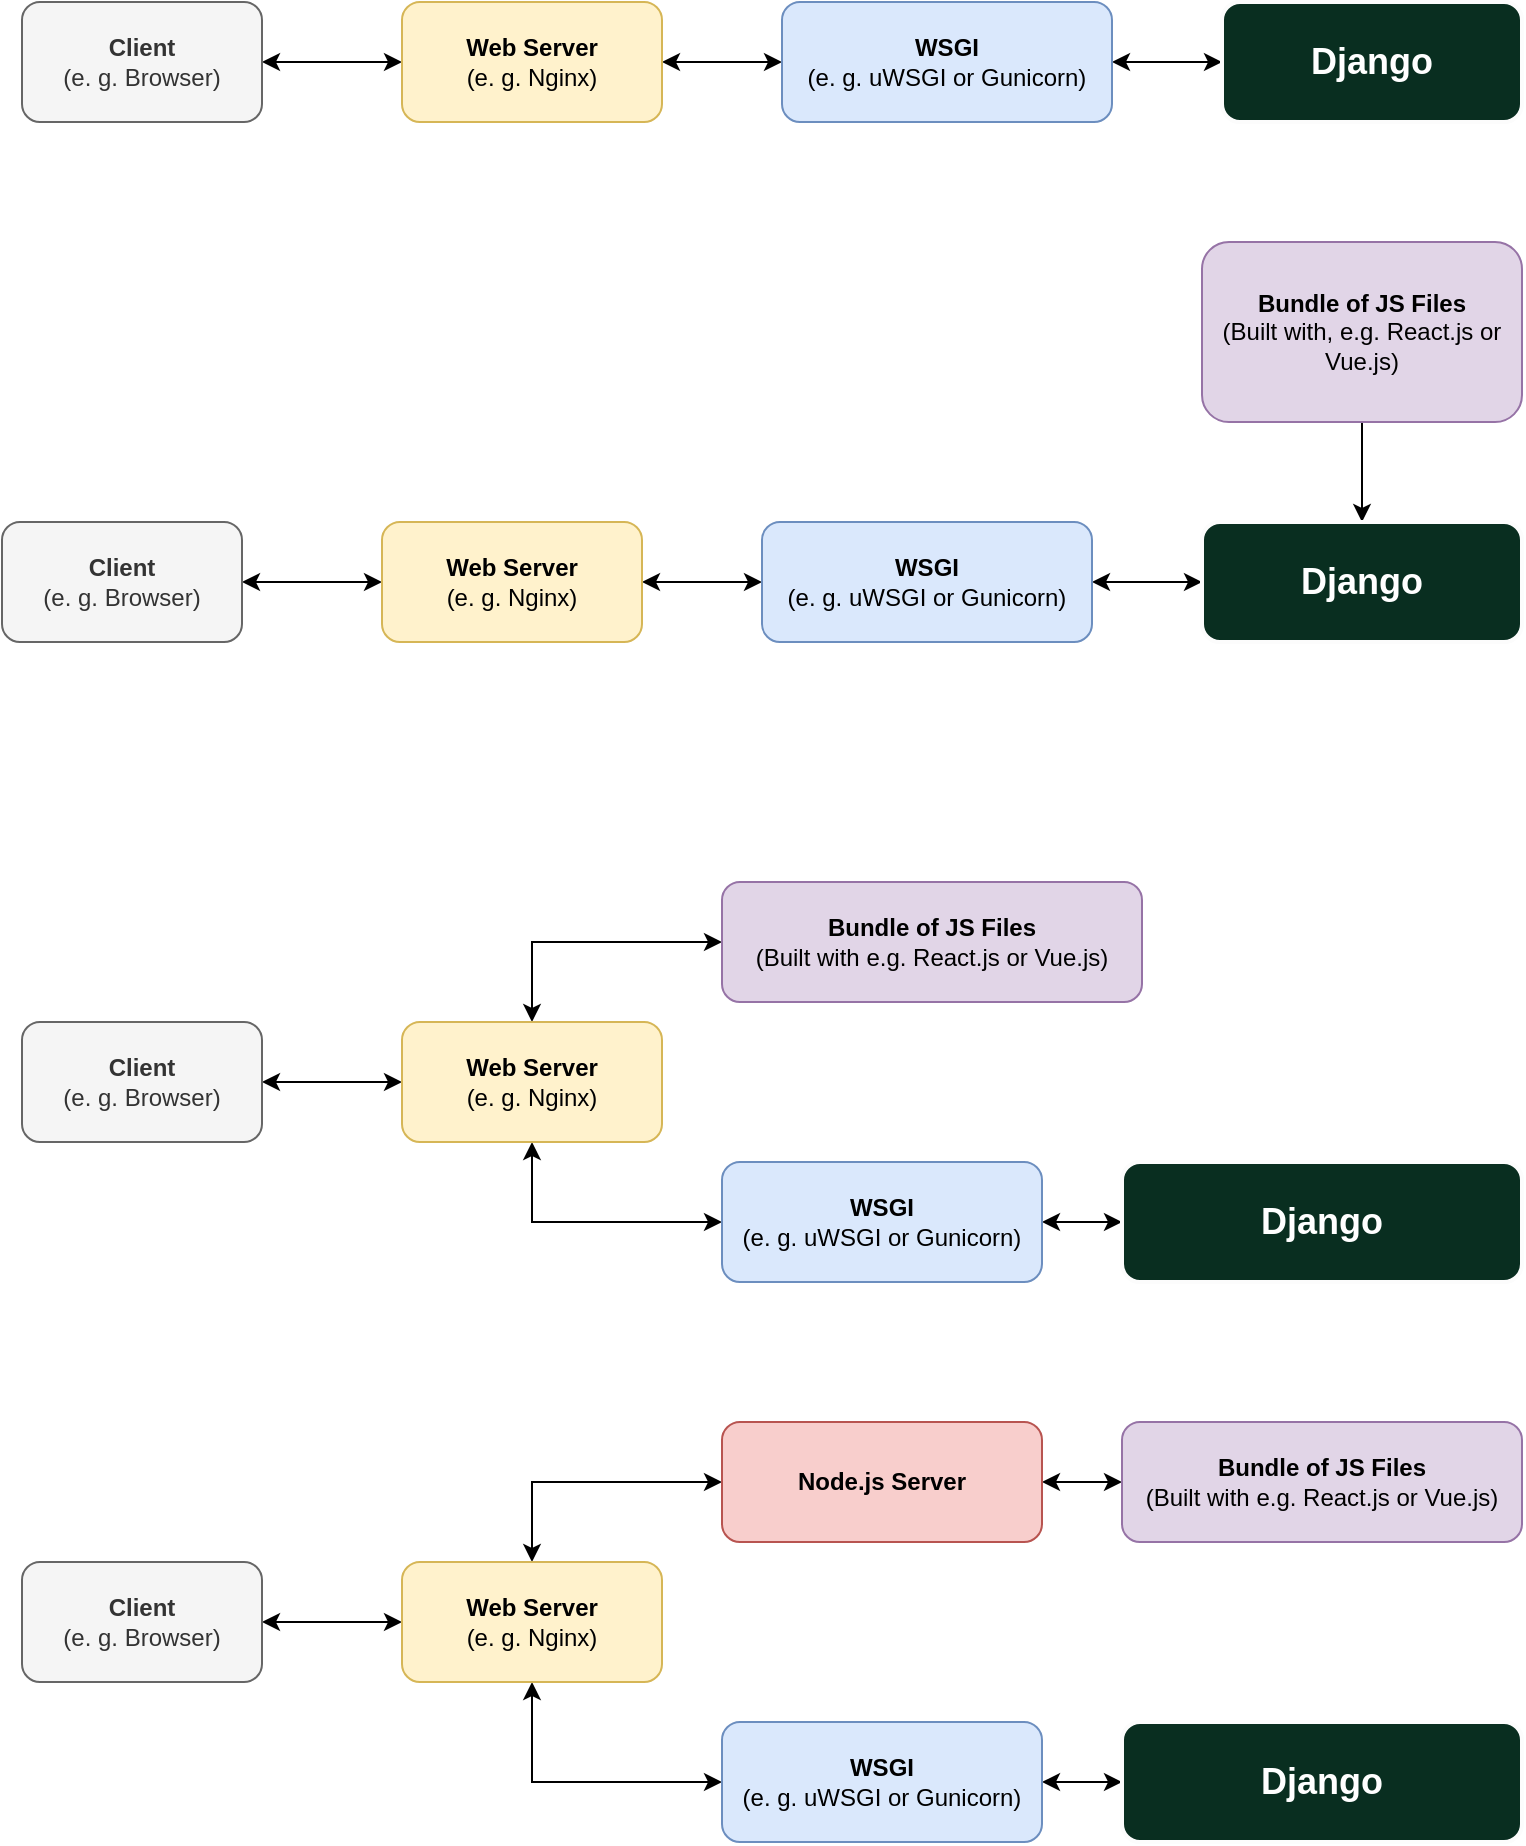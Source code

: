 <mxfile version="15.8.7" type="device"><diagram id="I3uOkKiFZN_mD0Npa3zH" name="introduction-django"><mxGraphModel dx="1185" dy="754" grid="1" gridSize="10" guides="1" tooltips="1" connect="1" arrows="1" fold="1" page="1" pageScale="1" pageWidth="850" pageHeight="1100" math="0" shadow="0"><root><mxCell id="0"/><mxCell id="1" parent="0"/><mxCell id="o3Ft-n0u59-CWFjni2ej-21" value="" style="edgeStyle=orthogonalEdgeStyle;rounded=0;orthogonalLoop=1;jettySize=auto;html=1;startArrow=classic;startFill=1;" edge="1" parent="1" source="o3Ft-n0u59-CWFjni2ej-7" target="o3Ft-n0u59-CWFjni2ej-20"><mxGeometry relative="1" as="geometry"/></mxCell><mxCell id="o3Ft-n0u59-CWFjni2ej-7" value="&lt;b&gt;Client&lt;/b&gt;&lt;br&gt;(e. g. Browser)" style="rounded=1;whiteSpace=wrap;html=1;fillColor=#f5f5f5;fontColor=#333333;strokeColor=#666666;" vertex="1" parent="1"><mxGeometry x="60" y="110" width="120" height="60" as="geometry"/></mxCell><mxCell id="o3Ft-n0u59-CWFjni2ej-23" value="" style="edgeStyle=orthogonalEdgeStyle;rounded=0;orthogonalLoop=1;jettySize=auto;html=1;startArrow=classic;startFill=1;" edge="1" parent="1" source="o3Ft-n0u59-CWFjni2ej-20" target="o3Ft-n0u59-CWFjni2ej-22"><mxGeometry relative="1" as="geometry"/></mxCell><mxCell id="o3Ft-n0u59-CWFjni2ej-20" value="&lt;b&gt;Web Server&lt;/b&gt;&lt;br&gt;(e. g. Nginx)" style="rounded=1;whiteSpace=wrap;html=1;fillColor=#fff2cc;strokeColor=#d6b656;" vertex="1" parent="1"><mxGeometry x="250" y="110" width="130" height="60" as="geometry"/></mxCell><mxCell id="o3Ft-n0u59-CWFjni2ej-25" value="" style="edgeStyle=orthogonalEdgeStyle;rounded=0;orthogonalLoop=1;jettySize=auto;html=1;startArrow=classic;startFill=1;" edge="1" parent="1" source="o3Ft-n0u59-CWFjni2ej-22" target="o3Ft-n0u59-CWFjni2ej-24"><mxGeometry relative="1" as="geometry"/></mxCell><mxCell id="o3Ft-n0u59-CWFjni2ej-22" value="&lt;b&gt;WSGI&lt;/b&gt;&lt;br&gt;(e. g. uWSGI or Gunicorn)" style="rounded=1;whiteSpace=wrap;html=1;fillColor=#dae8fc;strokeColor=#6c8ebf;" vertex="1" parent="1"><mxGeometry x="440" y="110" width="165" height="60" as="geometry"/></mxCell><mxCell id="o3Ft-n0u59-CWFjni2ej-24" value="&lt;span style=&quot;font-size: 18px;&quot;&gt;Django&lt;/span&gt;" style="rounded=1;whiteSpace=wrap;html=1;fillColor=#092E20;strokeColor=#FCFCFC;fontSize=18;fontColor=#FFFFFF;strokeWidth=2;fontStyle=1" vertex="1" parent="1"><mxGeometry x="660" y="110" width="150" height="60" as="geometry"/></mxCell><mxCell id="o3Ft-n0u59-CWFjni2ej-27" value="" style="edgeStyle=orthogonalEdgeStyle;rounded=0;orthogonalLoop=1;jettySize=auto;html=1;startArrow=classic;startFill=1;" edge="1" source="o3Ft-n0u59-CWFjni2ej-28" target="o3Ft-n0u59-CWFjni2ej-30" parent="1"><mxGeometry relative="1" as="geometry"/></mxCell><mxCell id="o3Ft-n0u59-CWFjni2ej-28" value="&lt;b&gt;Client&lt;/b&gt;&lt;br&gt;(e. g. Browser)" style="rounded=1;whiteSpace=wrap;html=1;fillColor=#f5f5f5;fontColor=#333333;strokeColor=#666666;" vertex="1" parent="1"><mxGeometry x="50" y="370" width="120" height="60" as="geometry"/></mxCell><mxCell id="o3Ft-n0u59-CWFjni2ej-29" value="" style="edgeStyle=orthogonalEdgeStyle;rounded=0;orthogonalLoop=1;jettySize=auto;html=1;startArrow=classic;startFill=1;" edge="1" source="o3Ft-n0u59-CWFjni2ej-30" target="o3Ft-n0u59-CWFjni2ej-32" parent="1"><mxGeometry relative="1" as="geometry"/></mxCell><mxCell id="o3Ft-n0u59-CWFjni2ej-30" value="&lt;b&gt;Web Server&lt;/b&gt;&lt;br&gt;(e. g. Nginx)" style="rounded=1;whiteSpace=wrap;html=1;fillColor=#fff2cc;strokeColor=#d6b656;" vertex="1" parent="1"><mxGeometry x="240" y="370" width="130" height="60" as="geometry"/></mxCell><mxCell id="o3Ft-n0u59-CWFjni2ej-31" value="" style="edgeStyle=orthogonalEdgeStyle;rounded=0;orthogonalLoop=1;jettySize=auto;html=1;startArrow=classic;startFill=1;" edge="1" source="o3Ft-n0u59-CWFjni2ej-32" target="o3Ft-n0u59-CWFjni2ej-33" parent="1"><mxGeometry relative="1" as="geometry"/></mxCell><mxCell id="o3Ft-n0u59-CWFjni2ej-32" value="&lt;b&gt;WSGI&lt;/b&gt;&lt;br&gt;(e. g. uWSGI or Gunicorn)" style="rounded=1;whiteSpace=wrap;html=1;fillColor=#dae8fc;strokeColor=#6c8ebf;" vertex="1" parent="1"><mxGeometry x="430" y="370" width="165" height="60" as="geometry"/></mxCell><mxCell id="o3Ft-n0u59-CWFjni2ej-35" value="" style="edgeStyle=orthogonalEdgeStyle;curved=0;rounded=1;sketch=0;orthogonalLoop=1;jettySize=auto;html=1;startArrow=classic;startFill=1;endArrow=none;endFill=0;" edge="1" parent="1" source="o3Ft-n0u59-CWFjni2ej-33" target="o3Ft-n0u59-CWFjni2ej-34"><mxGeometry relative="1" as="geometry"/></mxCell><mxCell id="o3Ft-n0u59-CWFjni2ej-33" value="&lt;span style=&quot;font-size: 18px;&quot;&gt;Django&lt;/span&gt;" style="rounded=1;whiteSpace=wrap;html=1;fillColor=#092E20;strokeColor=#FCFCFC;fontSize=18;fontColor=#FFFFFF;strokeWidth=2;fontStyle=1" vertex="1" parent="1"><mxGeometry x="650" y="370" width="160" height="60" as="geometry"/></mxCell><mxCell id="o3Ft-n0u59-CWFjni2ej-34" value="&lt;b&gt;Bundle of JS Files&lt;/b&gt;&lt;br&gt;(Built with, e.g. React.js or Vue.js)" style="rounded=1;whiteSpace=wrap;html=1;fillColor=#e1d5e7;strokeColor=#9673a6;" vertex="1" parent="1"><mxGeometry x="650" y="230" width="160" height="90" as="geometry"/></mxCell><mxCell id="o3Ft-n0u59-CWFjni2ej-36" value="" style="edgeStyle=orthogonalEdgeStyle;rounded=0;orthogonalLoop=1;jettySize=auto;html=1;startArrow=classic;startFill=1;" edge="1" source="o3Ft-n0u59-CWFjni2ej-37" target="o3Ft-n0u59-CWFjni2ej-39" parent="1"><mxGeometry relative="1" as="geometry"/></mxCell><mxCell id="o3Ft-n0u59-CWFjni2ej-37" value="&lt;b&gt;Client&lt;/b&gt;&lt;br&gt;(e. g. Browser)" style="rounded=1;whiteSpace=wrap;html=1;fillColor=#f5f5f5;fontColor=#333333;strokeColor=#666666;" vertex="1" parent="1"><mxGeometry x="60" y="620" width="120" height="60" as="geometry"/></mxCell><mxCell id="o3Ft-n0u59-CWFjni2ej-38" value="" style="edgeStyle=orthogonalEdgeStyle;rounded=0;orthogonalLoop=1;jettySize=auto;html=1;startArrow=classic;startFill=1;" edge="1" source="o3Ft-n0u59-CWFjni2ej-39" target="o3Ft-n0u59-CWFjni2ej-41" parent="1"><mxGeometry relative="1" as="geometry"><Array as="points"><mxPoint x="315" y="720"/></Array></mxGeometry></mxCell><mxCell id="o3Ft-n0u59-CWFjni2ej-45" style="edgeStyle=orthogonalEdgeStyle;rounded=0;sketch=0;orthogonalLoop=1;jettySize=auto;html=1;entryX=0;entryY=0.5;entryDx=0;entryDy=0;startArrow=classic;startFill=1;endArrow=classic;endFill=1;" edge="1" parent="1" source="o3Ft-n0u59-CWFjni2ej-39" target="o3Ft-n0u59-CWFjni2ej-44"><mxGeometry relative="1" as="geometry"><Array as="points"><mxPoint x="315" y="580"/></Array></mxGeometry></mxCell><mxCell id="o3Ft-n0u59-CWFjni2ej-39" value="&lt;b&gt;Web Server&lt;/b&gt;&lt;br&gt;(e. g. Nginx)" style="rounded=1;whiteSpace=wrap;html=1;fillColor=#fff2cc;strokeColor=#d6b656;" vertex="1" parent="1"><mxGeometry x="250" y="620" width="130" height="60" as="geometry"/></mxCell><mxCell id="o3Ft-n0u59-CWFjni2ej-40" value="" style="edgeStyle=orthogonalEdgeStyle;rounded=0;orthogonalLoop=1;jettySize=auto;html=1;startArrow=classic;startFill=1;" edge="1" source="o3Ft-n0u59-CWFjni2ej-41" target="o3Ft-n0u59-CWFjni2ej-43" parent="1"><mxGeometry relative="1" as="geometry"/></mxCell><mxCell id="o3Ft-n0u59-CWFjni2ej-41" value="&lt;b&gt;WSGI&lt;/b&gt;&lt;br&gt;(e. g. uWSGI or Gunicorn)" style="rounded=1;whiteSpace=wrap;html=1;fillColor=#dae8fc;strokeColor=#6c8ebf;" vertex="1" parent="1"><mxGeometry x="410" y="690" width="160" height="60" as="geometry"/></mxCell><mxCell id="o3Ft-n0u59-CWFjni2ej-43" value="&lt;span style=&quot;font-size: 18px;&quot;&gt;Django&lt;/span&gt;" style="rounded=1;whiteSpace=wrap;html=1;fillColor=#092E20;strokeColor=#FCFCFC;fontSize=18;fontColor=#FFFFFF;strokeWidth=2;fontStyle=1" vertex="1" parent="1"><mxGeometry x="610" y="690" width="200" height="60" as="geometry"/></mxCell><mxCell id="o3Ft-n0u59-CWFjni2ej-44" value="&lt;b&gt;Bundle of JS Files&lt;br&gt;&lt;/b&gt;(Built with e.g. React.js or Vue.js)" style="rounded=1;whiteSpace=wrap;html=1;fillColor=#e1d5e7;strokeColor=#9673a6;" vertex="1" parent="1"><mxGeometry x="410" y="550" width="210" height="60" as="geometry"/></mxCell><mxCell id="o3Ft-n0u59-CWFjni2ej-47" value="" style="edgeStyle=orthogonalEdgeStyle;rounded=0;orthogonalLoop=1;jettySize=auto;html=1;startArrow=classic;startFill=1;" edge="1" source="o3Ft-n0u59-CWFjni2ej-48" target="o3Ft-n0u59-CWFjni2ej-51" parent="1"><mxGeometry relative="1" as="geometry"/></mxCell><mxCell id="o3Ft-n0u59-CWFjni2ej-48" value="&lt;b&gt;Client&lt;/b&gt;&lt;br&gt;(e. g. Browser)" style="rounded=1;whiteSpace=wrap;html=1;fillColor=#f5f5f5;fontColor=#333333;strokeColor=#666666;" vertex="1" parent="1"><mxGeometry x="60" y="890" width="120" height="60" as="geometry"/></mxCell><mxCell id="o3Ft-n0u59-CWFjni2ej-49" value="" style="edgeStyle=orthogonalEdgeStyle;rounded=0;orthogonalLoop=1;jettySize=auto;html=1;startArrow=classic;startFill=1;" edge="1" source="o3Ft-n0u59-CWFjni2ej-51" target="o3Ft-n0u59-CWFjni2ej-53" parent="1"><mxGeometry relative="1" as="geometry"><Array as="points"><mxPoint x="315" y="1000"/></Array></mxGeometry></mxCell><mxCell id="o3Ft-n0u59-CWFjni2ej-50" style="edgeStyle=orthogonalEdgeStyle;rounded=0;sketch=0;orthogonalLoop=1;jettySize=auto;html=1;entryX=0;entryY=0.5;entryDx=0;entryDy=0;startArrow=classic;startFill=1;endArrow=classic;endFill=1;" edge="1" source="o3Ft-n0u59-CWFjni2ej-51" target="o3Ft-n0u59-CWFjni2ej-55" parent="1"><mxGeometry relative="1" as="geometry"><Array as="points"><mxPoint x="315" y="850"/></Array></mxGeometry></mxCell><mxCell id="o3Ft-n0u59-CWFjni2ej-51" value="&lt;b&gt;Web Server&lt;/b&gt;&lt;br&gt;(e. g. Nginx)" style="rounded=1;whiteSpace=wrap;html=1;fillColor=#fff2cc;strokeColor=#d6b656;" vertex="1" parent="1"><mxGeometry x="250" y="890" width="130" height="60" as="geometry"/></mxCell><mxCell id="o3Ft-n0u59-CWFjni2ej-52" value="" style="edgeStyle=orthogonalEdgeStyle;rounded=0;orthogonalLoop=1;jettySize=auto;html=1;startArrow=classic;startFill=1;" edge="1" source="o3Ft-n0u59-CWFjni2ej-53" target="o3Ft-n0u59-CWFjni2ej-54" parent="1"><mxGeometry relative="1" as="geometry"/></mxCell><mxCell id="o3Ft-n0u59-CWFjni2ej-53" value="&lt;b&gt;WSGI&lt;/b&gt;&lt;br&gt;(e. g. uWSGI or Gunicorn)" style="rounded=1;whiteSpace=wrap;html=1;fillColor=#dae8fc;strokeColor=#6c8ebf;" vertex="1" parent="1"><mxGeometry x="410" y="970" width="160" height="60" as="geometry"/></mxCell><mxCell id="o3Ft-n0u59-CWFjni2ej-54" value="&lt;span style=&quot;font-size: 18px;&quot;&gt;Django&lt;/span&gt;" style="rounded=1;whiteSpace=wrap;html=1;fillColor=#092E20;strokeColor=#FCFCFC;fontSize=18;fontColor=#FFFFFF;strokeWidth=2;fontStyle=1" vertex="1" parent="1"><mxGeometry x="610" y="970" width="200" height="60" as="geometry"/></mxCell><mxCell id="o3Ft-n0u59-CWFjni2ej-57" value="" style="edgeStyle=orthogonalEdgeStyle;rounded=0;sketch=0;orthogonalLoop=1;jettySize=auto;html=1;startArrow=classic;startFill=1;endArrow=classic;endFill=1;" edge="1" parent="1" source="o3Ft-n0u59-CWFjni2ej-55" target="o3Ft-n0u59-CWFjni2ej-56"><mxGeometry relative="1" as="geometry"/></mxCell><mxCell id="o3Ft-n0u59-CWFjni2ej-55" value="&lt;b&gt;Node.js Server&lt;/b&gt;" style="rounded=1;whiteSpace=wrap;html=1;fillColor=#f8cecc;strokeColor=#b85450;" vertex="1" parent="1"><mxGeometry x="410" y="820" width="160" height="60" as="geometry"/></mxCell><mxCell id="o3Ft-n0u59-CWFjni2ej-56" value="&lt;b&gt;Bundle of JS Files&lt;/b&gt;&lt;br&gt;(Built with e.g. React.js or Vue.js)" style="whiteSpace=wrap;html=1;rounded=1;strokeColor=#9673a6;fillColor=#e1d5e7;" vertex="1" parent="1"><mxGeometry x="610" y="820" width="200" height="60" as="geometry"/></mxCell></root></mxGraphModel></diagram></mxfile>